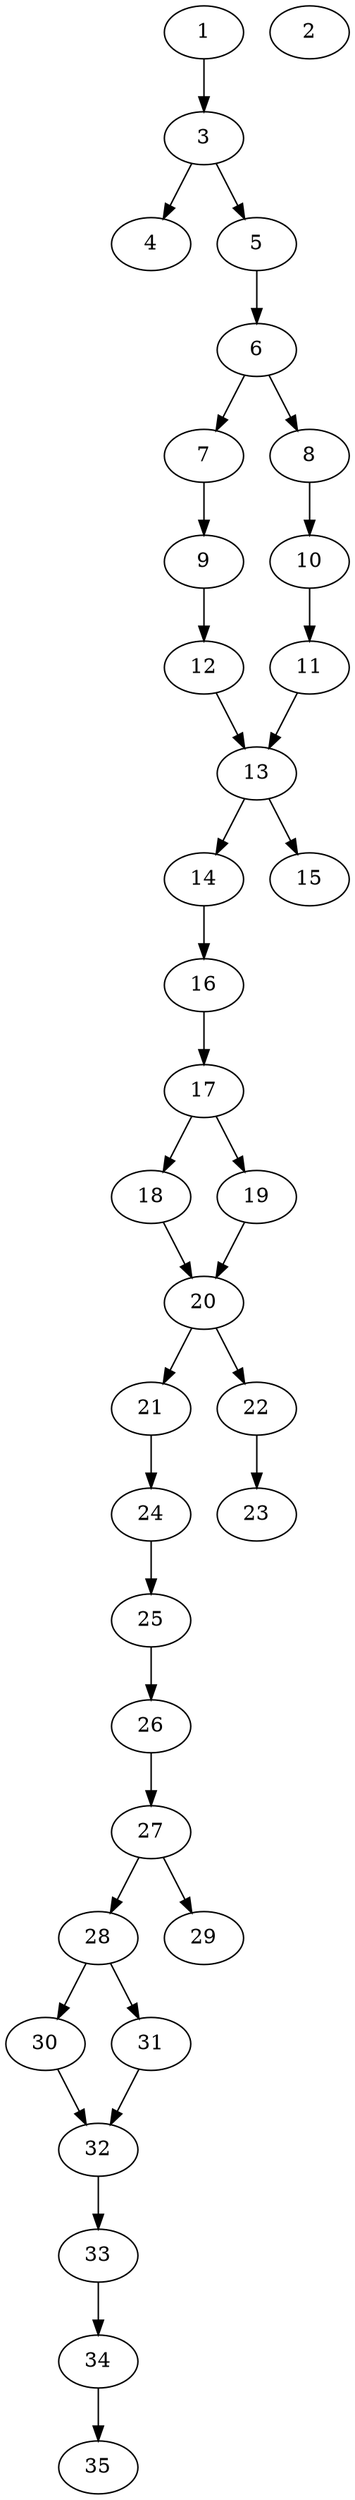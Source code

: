 // DAG automatically generated by daggen at Thu Oct  3 14:05:36 2019
// ./daggen --dot -n 35 --ccr 0.4 --fat 0.3 --regular 0.9 --density 0.6 --mindata 5242880 --maxdata 52428800 
digraph G {
  1 [size="116293120", alpha="0.03", expect_size="46517248"] 
  1 -> 3 [size ="46517248"]
  2 [size="66767360", alpha="0.05", expect_size="26706944"] 
  3 [size="85017600", alpha="0.14", expect_size="34007040"] 
  3 -> 4 [size ="34007040"]
  3 -> 5 [size ="34007040"]
  4 [size="76956160", alpha="0.06", expect_size="30782464"] 
  5 [size="67527680", alpha="0.14", expect_size="27011072"] 
  5 -> 6 [size ="27011072"]
  6 [size="24826880", alpha="0.00", expect_size="9930752"] 
  6 -> 7 [size ="9930752"]
  6 -> 8 [size ="9930752"]
  7 [size="84454400", alpha="0.10", expect_size="33781760"] 
  7 -> 9 [size ="33781760"]
  8 [size="70213120", alpha="0.18", expect_size="28085248"] 
  8 -> 10 [size ="28085248"]
  9 [size="99783680", alpha="0.10", expect_size="39913472"] 
  9 -> 12 [size ="39913472"]
  10 [size="26639360", alpha="0.12", expect_size="10655744"] 
  10 -> 11 [size ="10655744"]
  11 [size="39703040", alpha="0.03", expect_size="15881216"] 
  11 -> 13 [size ="15881216"]
  12 [size="57267200", alpha="0.01", expect_size="22906880"] 
  12 -> 13 [size ="22906880"]
  13 [size="88245760", alpha="0.13", expect_size="35298304"] 
  13 -> 14 [size ="35298304"]
  13 -> 15 [size ="35298304"]
  14 [size="53626880", alpha="0.14", expect_size="21450752"] 
  14 -> 16 [size ="21450752"]
  15 [size="90132480", alpha="0.10", expect_size="36052992"] 
  16 [size="56071680", alpha="0.11", expect_size="22428672"] 
  16 -> 17 [size ="22428672"]
  17 [size="57692160", alpha="0.12", expect_size="23076864"] 
  17 -> 18 [size ="23076864"]
  17 -> 19 [size ="23076864"]
  18 [size="119349760", alpha="0.18", expect_size="47739904"] 
  18 -> 20 [size ="47739904"]
  19 [size="108359680", alpha="0.14", expect_size="43343872"] 
  19 -> 20 [size ="43343872"]
  20 [size="51005440", alpha="0.14", expect_size="20402176"] 
  20 -> 21 [size ="20402176"]
  20 -> 22 [size ="20402176"]
  21 [size="121991680", alpha="0.12", expect_size="48796672"] 
  21 -> 24 [size ="48796672"]
  22 [size="24486400", alpha="0.19", expect_size="9794560"] 
  22 -> 23 [size ="9794560"]
  23 [size="31157760", alpha="0.19", expect_size="12463104"] 
  24 [size="107673600", alpha="0.09", expect_size="43069440"] 
  24 -> 25 [size ="43069440"]
  25 [size="72035840", alpha="0.08", expect_size="28814336"] 
  25 -> 26 [size ="28814336"]
  26 [size="129180160", alpha="0.09", expect_size="51672064"] 
  26 -> 27 [size ="51672064"]
  27 [size="73745920", alpha="0.03", expect_size="29498368"] 
  27 -> 28 [size ="29498368"]
  27 -> 29 [size ="29498368"]
  28 [size="28879360", alpha="0.06", expect_size="11551744"] 
  28 -> 30 [size ="11551744"]
  28 -> 31 [size ="11551744"]
  29 [size="16081920", alpha="0.04", expect_size="6432768"] 
  30 [size="98455040", alpha="0.04", expect_size="39382016"] 
  30 -> 32 [size ="39382016"]
  31 [size="65594880", alpha="0.08", expect_size="26237952"] 
  31 -> 32 [size ="26237952"]
  32 [size="20697600", alpha="0.00", expect_size="8279040"] 
  32 -> 33 [size ="8279040"]
  33 [size="17415680", alpha="0.05", expect_size="6966272"] 
  33 -> 34 [size ="6966272"]
  34 [size="127664640", alpha="0.17", expect_size="51065856"] 
  34 -> 35 [size ="51065856"]
  35 [size="61401600", alpha="0.01", expect_size="24560640"] 
}
